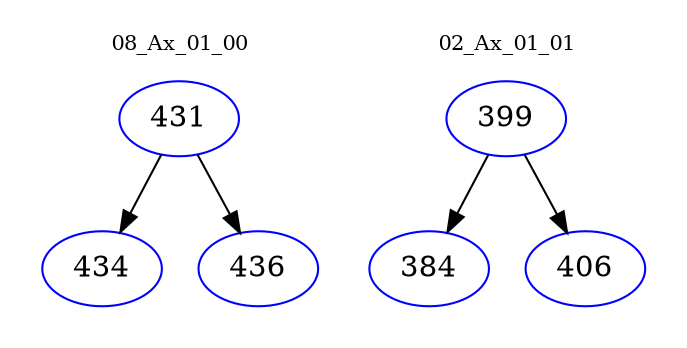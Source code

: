 digraph{
subgraph cluster_0 {
color = white
label = "08_Ax_01_00";
fontsize=10;
T0_431 [label="431", color="blue"]
T0_431 -> T0_434 [color="black"]
T0_434 [label="434", color="blue"]
T0_431 -> T0_436 [color="black"]
T0_436 [label="436", color="blue"]
}
subgraph cluster_1 {
color = white
label = "02_Ax_01_01";
fontsize=10;
T1_399 [label="399", color="blue"]
T1_399 -> T1_384 [color="black"]
T1_384 [label="384", color="blue"]
T1_399 -> T1_406 [color="black"]
T1_406 [label="406", color="blue"]
}
}
